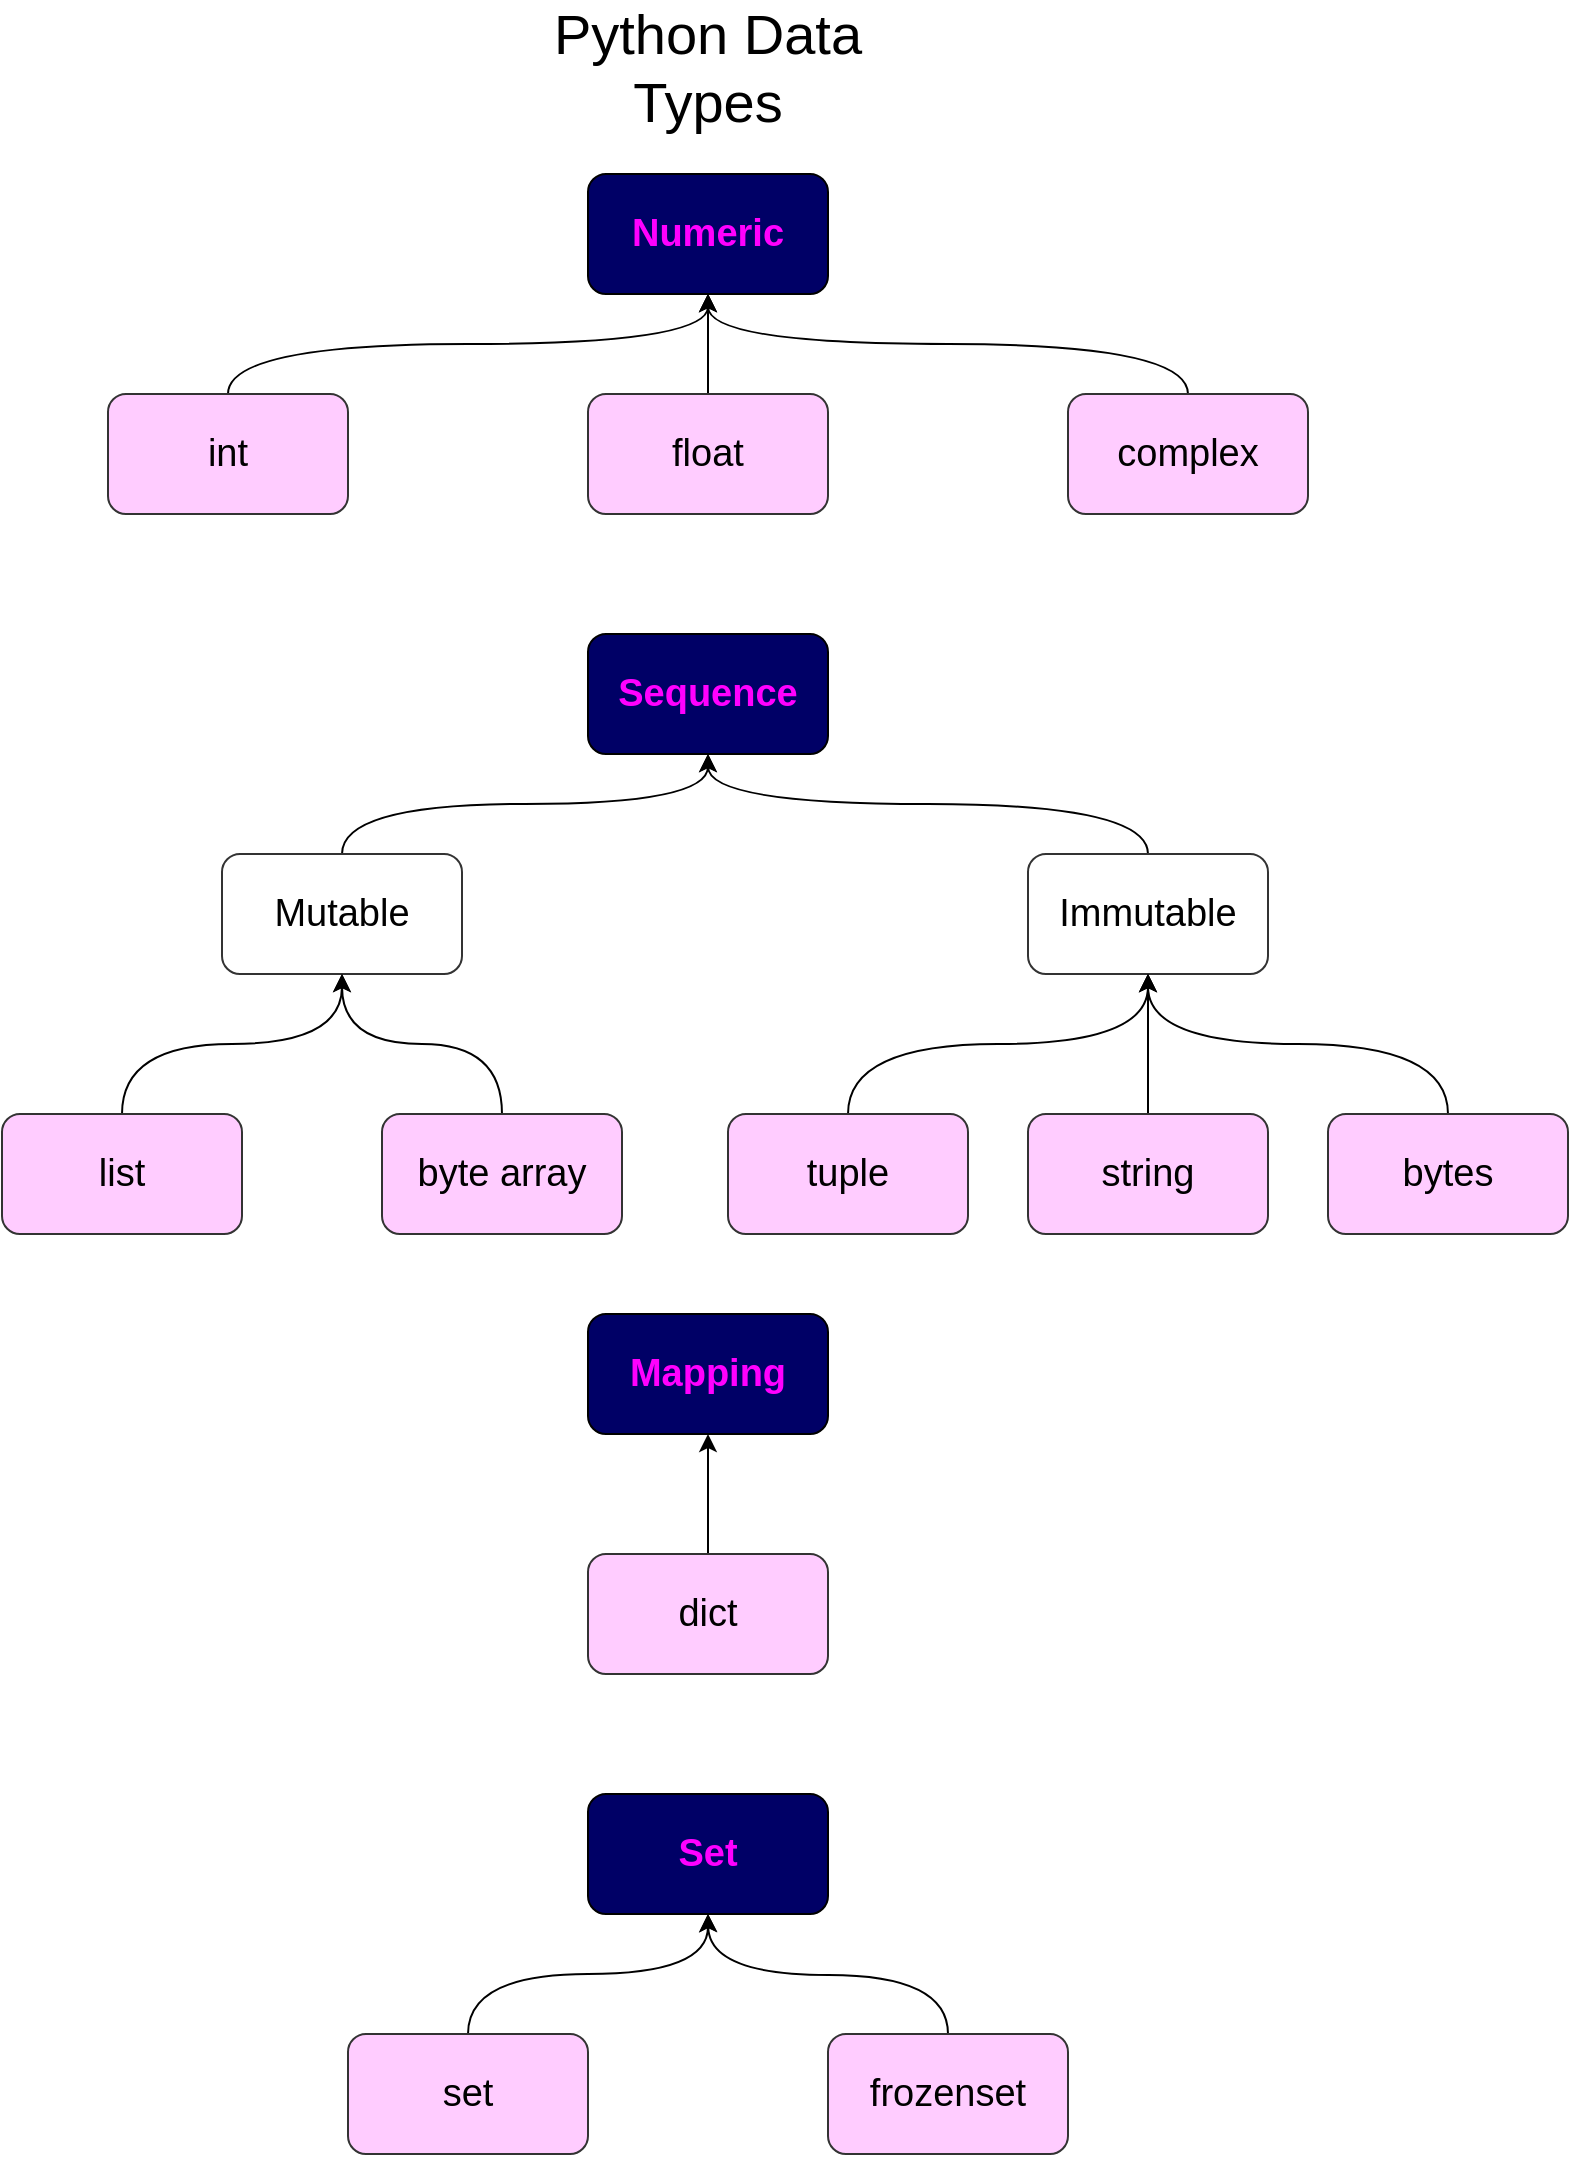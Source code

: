 <mxGraphModel dx="953" dy="763" grid="1" gridSize="10" guides="1" tooltips="1" connect="1" arrows="1" fold="1" page="1" pageScale="1" pageWidth="827" pageHeight="1169" background="#ffffff"><root><mxCell id="0"/><mxCell id="1" parent="0"/><mxCell id="2" value="Python Data Types" style="text;html=1;strokeColor=none;fillColor=none;align=center;verticalAlign=middle;whiteSpace=wrap;rounded=0;fontSize=28;" vertex="1" parent="1"><mxGeometry x="270" y="27" width="220" height="20" as="geometry"/></mxCell><mxCell id="3" value="Numeric" style="rounded=1;whiteSpace=wrap;html=1;fontSize=19;fillColor=#000066;fontColor=#FF00FF;fontStyle=1" vertex="1" parent="1"><mxGeometry x="320" y="90" width="120" height="60" as="geometry"/></mxCell><mxCell id="4" value="Sequence" style="rounded=1;whiteSpace=wrap;html=1;fontSize=19;fillColor=#000066;fontColor=#FF00FF;fontStyle=1" vertex="1" parent="1"><mxGeometry x="320" y="320" width="120" height="60" as="geometry"/></mxCell><mxCell id="5" value="Mapping" style="rounded=1;whiteSpace=wrap;html=1;fontSize=19;fillColor=#000066;fontColor=#FF00FF;fontStyle=1" vertex="1" parent="1"><mxGeometry x="320" y="660" width="120" height="60" as="geometry"/></mxCell><mxCell id="6" value="Set" style="rounded=1;whiteSpace=wrap;html=1;fontSize=19;fillColor=#000066;fontColor=#FF00FF;fontStyle=1" vertex="1" parent="1"><mxGeometry x="320" y="900" width="120" height="60" as="geometry"/></mxCell><mxCell id="12" style="edgeStyle=orthogonalEdgeStyle;curved=1;rounded=0;html=1;exitX=0.5;exitY=0;jettySize=auto;orthogonalLoop=1;fontSize=19;" edge="1" parent="1" source="7"><mxGeometry relative="1" as="geometry"><mxPoint x="380" y="150" as="targetPoint"/></mxGeometry></mxCell><mxCell id="7" value="float" style="rounded=1;whiteSpace=wrap;html=1;fontSize=19;fillColor=#FFCCFF;strokeColor=#333333;" vertex="1" parent="1"><mxGeometry x="320" y="200" width="120" height="60" as="geometry"/></mxCell><mxCell id="10" style="edgeStyle=orthogonalEdgeStyle;rounded=0;html=1;entryX=0.5;entryY=1;jettySize=auto;orthogonalLoop=1;fontSize=19;exitX=0.5;exitY=0;curved=1;" edge="1" parent="1" source="8" target="3"><mxGeometry relative="1" as="geometry"/></mxCell><mxCell id="8" value="int" style="rounded=1;whiteSpace=wrap;html=1;fontSize=19;fillColor=#FFCCFF;strokeColor=#333333;" vertex="1" parent="1"><mxGeometry x="80" y="200" width="120" height="60" as="geometry"/></mxCell><mxCell id="11" style="edgeStyle=orthogonalEdgeStyle;curved=1;rounded=0;html=1;exitX=0.5;exitY=0;entryX=0.5;entryY=1;jettySize=auto;orthogonalLoop=1;fontSize=19;" edge="1" parent="1" source="9" target="3"><mxGeometry relative="1" as="geometry"/></mxCell><mxCell id="9" value="complex" style="rounded=1;whiteSpace=wrap;html=1;fontSize=19;fillColor=#FFCCFF;strokeColor=#333333;" vertex="1" parent="1"><mxGeometry x="560" y="200" width="120" height="60" as="geometry"/></mxCell><mxCell id="27" style="edgeStyle=orthogonalEdgeStyle;curved=1;rounded=0;html=1;exitX=0.5;exitY=0;entryX=0.5;entryY=1;jettySize=auto;orthogonalLoop=1;fontSize=19;" edge="1" parent="1" source="13" target="4"><mxGeometry relative="1" as="geometry"/></mxCell><mxCell id="13" value="Mutable" style="rounded=1;whiteSpace=wrap;html=1;fontSize=19;strokeColor=#333333;" vertex="1" parent="1"><mxGeometry x="137" y="430" width="120" height="60" as="geometry"/></mxCell><mxCell id="28" style="edgeStyle=orthogonalEdgeStyle;curved=1;rounded=0;html=1;exitX=0.5;exitY=0;entryX=0.5;entryY=1;jettySize=auto;orthogonalLoop=1;fontSize=19;" edge="1" parent="1" source="14" target="4"><mxGeometry relative="1" as="geometry"/></mxCell><mxCell id="14" value="Immutable" style="rounded=1;whiteSpace=wrap;html=1;fontSize=19;strokeColor=#333333;" vertex="1" parent="1"><mxGeometry x="540" y="430" width="120" height="60" as="geometry"/></mxCell><mxCell id="20" style="edgeStyle=orthogonalEdgeStyle;curved=1;rounded=0;html=1;exitX=0.5;exitY=0;entryX=0.5;entryY=1;jettySize=auto;orthogonalLoop=1;fontSize=19;" edge="1" parent="1" source="15" target="13"><mxGeometry relative="1" as="geometry"/></mxCell><mxCell id="15" value="list" style="rounded=1;whiteSpace=wrap;html=1;fontSize=19;fillColor=#FFCCFF;strokeColor=#333333;" vertex="1" parent="1"><mxGeometry x="27" y="560" width="120" height="60" as="geometry"/></mxCell><mxCell id="26" style="edgeStyle=orthogonalEdgeStyle;curved=1;rounded=0;html=1;exitX=0.5;exitY=0;entryX=0.5;entryY=1;jettySize=auto;orthogonalLoop=1;fontSize=19;" edge="1" parent="1" source="16" target="13"><mxGeometry relative="1" as="geometry"/></mxCell><mxCell id="16" value="byte array" style="rounded=1;whiteSpace=wrap;html=1;fontSize=19;fillColor=#FFCCFF;strokeColor=#333333;" vertex="1" parent="1"><mxGeometry x="217" y="560" width="120" height="60" as="geometry"/></mxCell><mxCell id="23" style="edgeStyle=orthogonalEdgeStyle;curved=1;rounded=0;html=1;exitX=0.5;exitY=0;entryX=0.5;entryY=1;jettySize=auto;orthogonalLoop=1;fontSize=19;" edge="1" parent="1" source="17" target="14"><mxGeometry relative="1" as="geometry"/></mxCell><mxCell id="17" value="string" style="rounded=1;whiteSpace=wrap;html=1;fontSize=19;fillColor=#FFCCFF;strokeColor=#333333;" vertex="1" parent="1"><mxGeometry x="540" y="560" width="120" height="60" as="geometry"/></mxCell><mxCell id="25" style="edgeStyle=orthogonalEdgeStyle;curved=1;rounded=0;html=1;exitX=0.5;exitY=0;entryX=0.5;entryY=1;jettySize=auto;orthogonalLoop=1;fontSize=19;" edge="1" parent="1" source="18" target="14"><mxGeometry relative="1" as="geometry"/></mxCell><mxCell id="18" value="bytes" style="rounded=1;whiteSpace=wrap;html=1;fontSize=19;fillColor=#FFCCFF;strokeColor=#333333;" vertex="1" parent="1"><mxGeometry x="690" y="560" width="120" height="60" as="geometry"/></mxCell><mxCell id="22" style="edgeStyle=orthogonalEdgeStyle;curved=1;rounded=0;html=1;exitX=0.5;exitY=0;entryX=0.5;entryY=1;jettySize=auto;orthogonalLoop=1;fontSize=19;" edge="1" parent="1" source="19" target="14"><mxGeometry relative="1" as="geometry"/></mxCell><mxCell id="19" value="tuple" style="rounded=1;whiteSpace=wrap;html=1;fontSize=19;fillColor=#FFCCFF;strokeColor=#333333;" vertex="1" parent="1"><mxGeometry x="390" y="560" width="120" height="60" as="geometry"/></mxCell><mxCell id="30" style="edgeStyle=orthogonalEdgeStyle;curved=1;rounded=0;html=1;exitX=0.5;exitY=0;entryX=0.5;entryY=1;jettySize=auto;orthogonalLoop=1;fontSize=19;" edge="1" parent="1" source="29" target="5"><mxGeometry relative="1" as="geometry"/></mxCell><mxCell id="29" value="dict" style="rounded=1;whiteSpace=wrap;html=1;fontSize=19;fillColor=#FFCCFF;strokeColor=#333333;" vertex="1" parent="1"><mxGeometry x="320" y="780" width="120" height="60" as="geometry"/></mxCell><mxCell id="33" style="edgeStyle=orthogonalEdgeStyle;curved=1;rounded=0;html=1;exitX=0.5;exitY=0;entryX=0.5;entryY=1;jettySize=auto;orthogonalLoop=1;fontSize=19;" edge="1" parent="1" source="31" target="6"><mxGeometry relative="1" as="geometry"/></mxCell><mxCell id="31" value="set" style="rounded=1;whiteSpace=wrap;html=1;fontSize=19;fillColor=#FFCCFF;strokeColor=#333333;" vertex="1" parent="1"><mxGeometry x="200" y="1020" width="120" height="60" as="geometry"/></mxCell><mxCell id="34" style="edgeStyle=orthogonalEdgeStyle;curved=1;rounded=0;html=1;exitX=0.5;exitY=0;jettySize=auto;orthogonalLoop=1;fontSize=19;" edge="1" parent="1" source="32"><mxGeometry relative="1" as="geometry"><mxPoint x="380" y="960" as="targetPoint"/></mxGeometry></mxCell><mxCell id="32" value="frozenset" style="rounded=1;whiteSpace=wrap;html=1;fontSize=19;fillColor=#FFCCFF;strokeColor=#333333;" vertex="1" parent="1"><mxGeometry x="440" y="1020" width="120" height="60" as="geometry"/></mxCell></root></mxGraphModel>